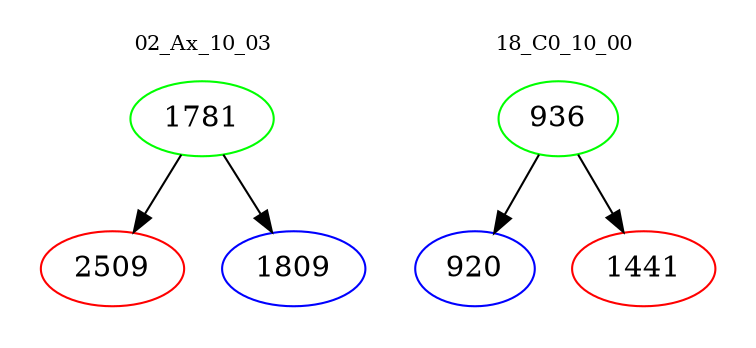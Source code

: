 digraph{
subgraph cluster_0 {
color = white
label = "02_Ax_10_03";
fontsize=10;
T0_1781 [label="1781", color="green"]
T0_1781 -> T0_2509 [color="black"]
T0_2509 [label="2509", color="red"]
T0_1781 -> T0_1809 [color="black"]
T0_1809 [label="1809", color="blue"]
}
subgraph cluster_1 {
color = white
label = "18_C0_10_00";
fontsize=10;
T1_936 [label="936", color="green"]
T1_936 -> T1_920 [color="black"]
T1_920 [label="920", color="blue"]
T1_936 -> T1_1441 [color="black"]
T1_1441 [label="1441", color="red"]
}
}
